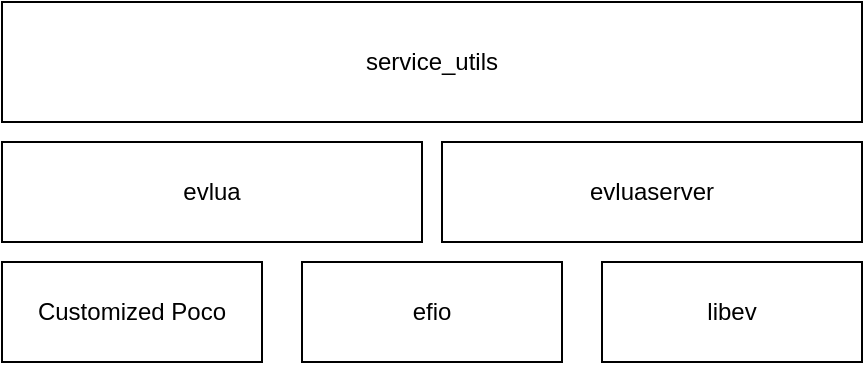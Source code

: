 <mxfile version="20.8.0" type="device"><diagram id="EkR2Z8oAHCFhPpKoOG8w" name="Page-1"><mxGraphModel dx="749" dy="563" grid="1" gridSize="10" guides="1" tooltips="1" connect="1" arrows="1" fold="1" page="1" pageScale="1" pageWidth="827" pageHeight="1169" math="0" shadow="0"><root><mxCell id="0"/><mxCell id="1" parent="0"/><mxCell id="Uu4vlB8dnccInIzxpywq-1" value="Customized Poco" style="rounded=0;whiteSpace=wrap;html=1;" vertex="1" parent="1"><mxGeometry x="130" y="340" width="130" height="50" as="geometry"/></mxCell><mxCell id="Uu4vlB8dnccInIzxpywq-3" value="efio" style="rounded=0;whiteSpace=wrap;html=1;" vertex="1" parent="1"><mxGeometry x="280" y="340" width="130" height="50" as="geometry"/></mxCell><mxCell id="Uu4vlB8dnccInIzxpywq-4" value="libev" style="rounded=0;whiteSpace=wrap;html=1;" vertex="1" parent="1"><mxGeometry x="430" y="340" width="130" height="50" as="geometry"/></mxCell><mxCell id="Uu4vlB8dnccInIzxpywq-5" value="evlua" style="rounded=0;whiteSpace=wrap;html=1;" vertex="1" parent="1"><mxGeometry x="130" y="280" width="210" height="50" as="geometry"/></mxCell><mxCell id="Uu4vlB8dnccInIzxpywq-7" value="evluaserver" style="rounded=0;whiteSpace=wrap;html=1;" vertex="1" parent="1"><mxGeometry x="350" y="280" width="210" height="50" as="geometry"/></mxCell><mxCell id="Uu4vlB8dnccInIzxpywq-8" value="service_utils" style="rounded=0;whiteSpace=wrap;html=1;" vertex="1" parent="1"><mxGeometry x="130" y="210" width="430" height="60" as="geometry"/></mxCell></root></mxGraphModel></diagram></mxfile>